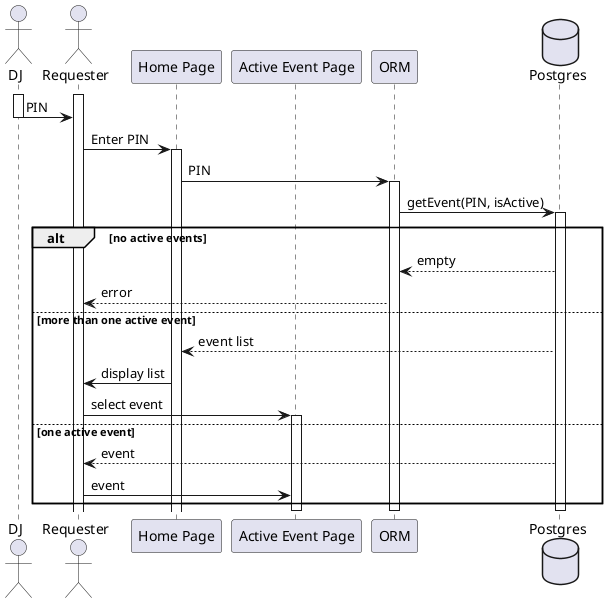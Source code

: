 @startuml
actor DJ
actor Requester as R
participant "Home Page" as HP
participant "Active Event Page" as AE
participant ORM
database Postgres as DB
activate R
activate DJ

DJ -> R: PIN
deactivate DJ

R -> HP: Enter PIN
activate HP
HP -> ORM: PIN
activate ORM
ORM -> DB: getEvent(PIN, isActive)
activate DB

alt no active events
    DB --> ORM: empty
    ORM --> R: error
else more than one active event
    DB --> HP: event list
    HP -> R: display list
    R -> AE: select event
    activate AE
else one active event
    DB --> R: event
    R -> AE: event
end

deactivate DB
deactivate ORM
deactivate AE

@enduml
